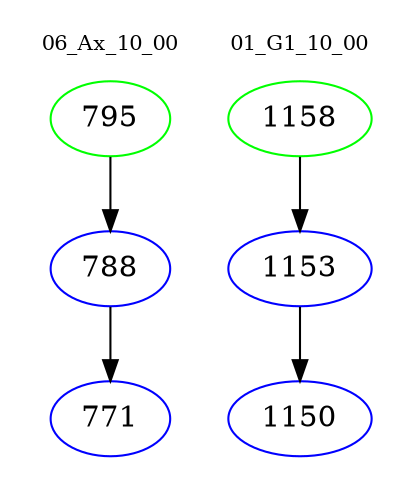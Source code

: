 digraph{
subgraph cluster_0 {
color = white
label = "06_Ax_10_00";
fontsize=10;
T0_795 [label="795", color="green"]
T0_795 -> T0_788 [color="black"]
T0_788 [label="788", color="blue"]
T0_788 -> T0_771 [color="black"]
T0_771 [label="771", color="blue"]
}
subgraph cluster_1 {
color = white
label = "01_G1_10_00";
fontsize=10;
T1_1158 [label="1158", color="green"]
T1_1158 -> T1_1153 [color="black"]
T1_1153 [label="1153", color="blue"]
T1_1153 -> T1_1150 [color="black"]
T1_1150 [label="1150", color="blue"]
}
}
